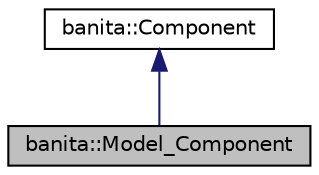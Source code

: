 digraph "banita::Model_Component"
{
 // LATEX_PDF_SIZE
  edge [fontname="Helvetica",fontsize="10",labelfontname="Helvetica",labelfontsize="10"];
  node [fontname="Helvetica",fontsize="10",shape=record];
  Node0 [label="banita::Model_Component",height=0.2,width=0.4,color="black", fillcolor="grey75", style="filled", fontcolor="black",tooltip=" "];
  Node1 -> Node0 [dir="back",color="midnightblue",fontsize="10",style="solid",fontname="Helvetica"];
  Node1 [label="banita::Component",height=0.2,width=0.4,color="black", fillcolor="white", style="filled",URL="$d7/dda/classbanita_1_1_component.html",tooltip=" "];
}
